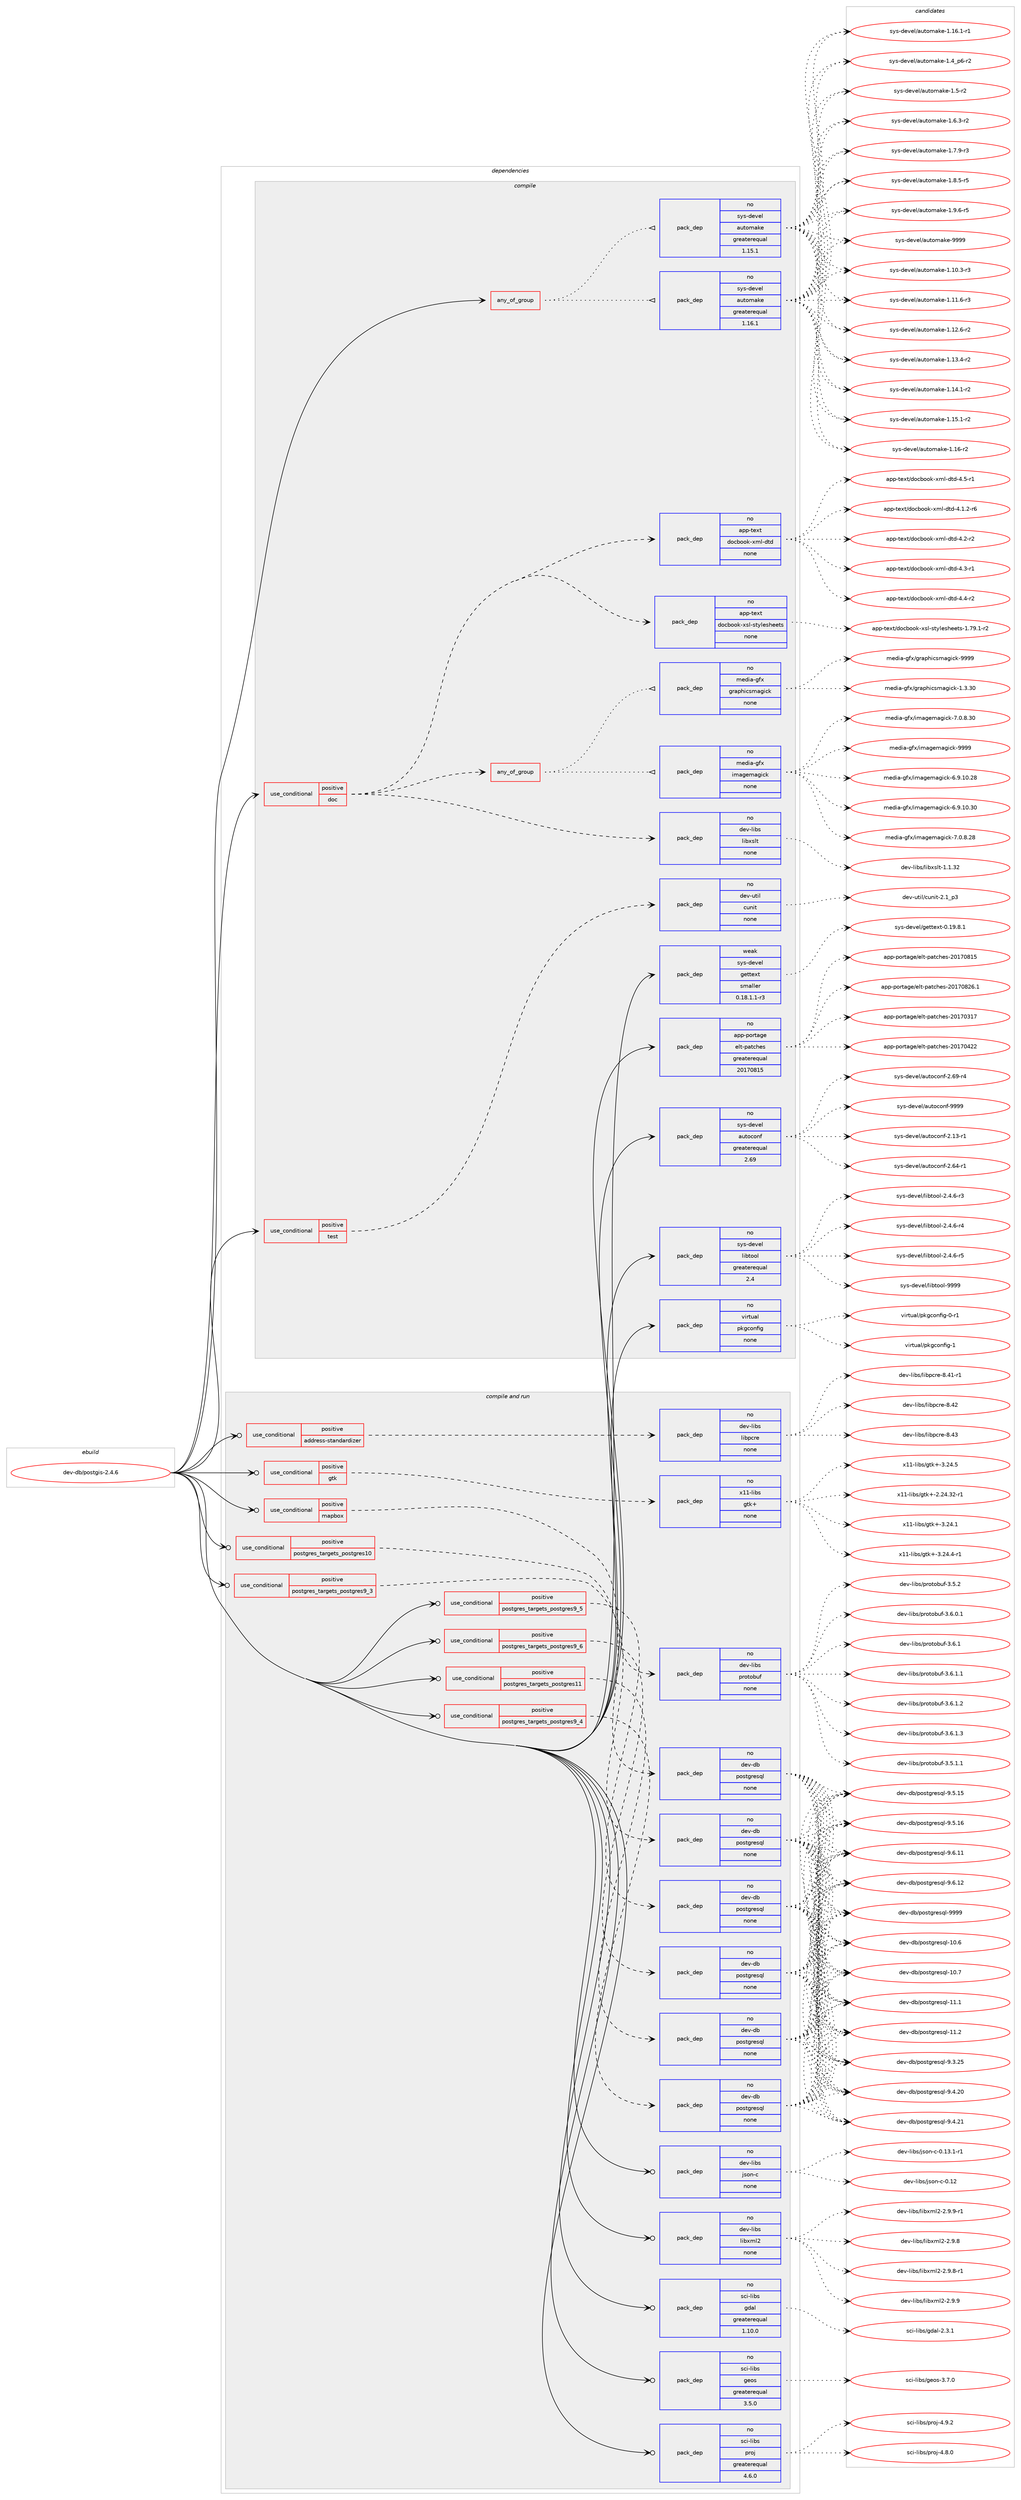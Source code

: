 digraph prolog {

# *************
# Graph options
# *************

newrank=true;
concentrate=true;
compound=true;
graph [rankdir=LR,fontname=Helvetica,fontsize=10,ranksep=1.5];#, ranksep=2.5, nodesep=0.2];
edge  [arrowhead=vee];
node  [fontname=Helvetica,fontsize=10];

# **********
# The ebuild
# **********

subgraph cluster_leftcol {
color=gray;
rank=same;
label=<<i>ebuild</i>>;
id [label="dev-db/postgis-2.4.6", color=red, width=4, href="../dev-db/postgis-2.4.6.svg"];
}

# ****************
# The dependencies
# ****************

subgraph cluster_midcol {
color=gray;
label=<<i>dependencies</i>>;
subgraph cluster_compile {
fillcolor="#eeeeee";
style=filled;
label=<<i>compile</i>>;
subgraph any20411 {
dependency1321724 [label=<<TABLE BORDER="0" CELLBORDER="1" CELLSPACING="0" CELLPADDING="4"><TR><TD CELLPADDING="10">any_of_group</TD></TR></TABLE>>, shape=none, color=red];subgraph pack943141 {
dependency1321725 [label=<<TABLE BORDER="0" CELLBORDER="1" CELLSPACING="0" CELLPADDING="4" WIDTH="220"><TR><TD ROWSPAN="6" CELLPADDING="30">pack_dep</TD></TR><TR><TD WIDTH="110">no</TD></TR><TR><TD>sys-devel</TD></TR><TR><TD>automake</TD></TR><TR><TD>greaterequal</TD></TR><TR><TD>1.16.1</TD></TR></TABLE>>, shape=none, color=blue];
}
dependency1321724:e -> dependency1321725:w [weight=20,style="dotted",arrowhead="oinv"];
subgraph pack943142 {
dependency1321726 [label=<<TABLE BORDER="0" CELLBORDER="1" CELLSPACING="0" CELLPADDING="4" WIDTH="220"><TR><TD ROWSPAN="6" CELLPADDING="30">pack_dep</TD></TR><TR><TD WIDTH="110">no</TD></TR><TR><TD>sys-devel</TD></TR><TR><TD>automake</TD></TR><TR><TD>greaterequal</TD></TR><TR><TD>1.15.1</TD></TR></TABLE>>, shape=none, color=blue];
}
dependency1321724:e -> dependency1321726:w [weight=20,style="dotted",arrowhead="oinv"];
}
id:e -> dependency1321724:w [weight=20,style="solid",arrowhead="vee"];
subgraph cond357620 {
dependency1321727 [label=<<TABLE BORDER="0" CELLBORDER="1" CELLSPACING="0" CELLPADDING="4"><TR><TD ROWSPAN="3" CELLPADDING="10">use_conditional</TD></TR><TR><TD>positive</TD></TR><TR><TD>doc</TD></TR></TABLE>>, shape=none, color=red];
subgraph pack943143 {
dependency1321728 [label=<<TABLE BORDER="0" CELLBORDER="1" CELLSPACING="0" CELLPADDING="4" WIDTH="220"><TR><TD ROWSPAN="6" CELLPADDING="30">pack_dep</TD></TR><TR><TD WIDTH="110">no</TD></TR><TR><TD>app-text</TD></TR><TR><TD>docbook-xsl-stylesheets</TD></TR><TR><TD>none</TD></TR><TR><TD></TD></TR></TABLE>>, shape=none, color=blue];
}
dependency1321727:e -> dependency1321728:w [weight=20,style="dashed",arrowhead="vee"];
subgraph pack943144 {
dependency1321729 [label=<<TABLE BORDER="0" CELLBORDER="1" CELLSPACING="0" CELLPADDING="4" WIDTH="220"><TR><TD ROWSPAN="6" CELLPADDING="30">pack_dep</TD></TR><TR><TD WIDTH="110">no</TD></TR><TR><TD>app-text</TD></TR><TR><TD>docbook-xml-dtd</TD></TR><TR><TD>none</TD></TR><TR><TD></TD></TR></TABLE>>, shape=none, color=blue];
}
dependency1321727:e -> dependency1321729:w [weight=20,style="dashed",arrowhead="vee"];
subgraph pack943145 {
dependency1321730 [label=<<TABLE BORDER="0" CELLBORDER="1" CELLSPACING="0" CELLPADDING="4" WIDTH="220"><TR><TD ROWSPAN="6" CELLPADDING="30">pack_dep</TD></TR><TR><TD WIDTH="110">no</TD></TR><TR><TD>dev-libs</TD></TR><TR><TD>libxslt</TD></TR><TR><TD>none</TD></TR><TR><TD></TD></TR></TABLE>>, shape=none, color=blue];
}
dependency1321727:e -> dependency1321730:w [weight=20,style="dashed",arrowhead="vee"];
subgraph any20412 {
dependency1321731 [label=<<TABLE BORDER="0" CELLBORDER="1" CELLSPACING="0" CELLPADDING="4"><TR><TD CELLPADDING="10">any_of_group</TD></TR></TABLE>>, shape=none, color=red];subgraph pack943146 {
dependency1321732 [label=<<TABLE BORDER="0" CELLBORDER="1" CELLSPACING="0" CELLPADDING="4" WIDTH="220"><TR><TD ROWSPAN="6" CELLPADDING="30">pack_dep</TD></TR><TR><TD WIDTH="110">no</TD></TR><TR><TD>media-gfx</TD></TR><TR><TD>imagemagick</TD></TR><TR><TD>none</TD></TR><TR><TD></TD></TR></TABLE>>, shape=none, color=blue];
}
dependency1321731:e -> dependency1321732:w [weight=20,style="dotted",arrowhead="oinv"];
subgraph pack943147 {
dependency1321733 [label=<<TABLE BORDER="0" CELLBORDER="1" CELLSPACING="0" CELLPADDING="4" WIDTH="220"><TR><TD ROWSPAN="6" CELLPADDING="30">pack_dep</TD></TR><TR><TD WIDTH="110">no</TD></TR><TR><TD>media-gfx</TD></TR><TR><TD>graphicsmagick</TD></TR><TR><TD>none</TD></TR><TR><TD></TD></TR></TABLE>>, shape=none, color=blue];
}
dependency1321731:e -> dependency1321733:w [weight=20,style="dotted",arrowhead="oinv"];
}
dependency1321727:e -> dependency1321731:w [weight=20,style="dashed",arrowhead="vee"];
}
id:e -> dependency1321727:w [weight=20,style="solid",arrowhead="vee"];
subgraph cond357621 {
dependency1321734 [label=<<TABLE BORDER="0" CELLBORDER="1" CELLSPACING="0" CELLPADDING="4"><TR><TD ROWSPAN="3" CELLPADDING="10">use_conditional</TD></TR><TR><TD>positive</TD></TR><TR><TD>test</TD></TR></TABLE>>, shape=none, color=red];
subgraph pack943148 {
dependency1321735 [label=<<TABLE BORDER="0" CELLBORDER="1" CELLSPACING="0" CELLPADDING="4" WIDTH="220"><TR><TD ROWSPAN="6" CELLPADDING="30">pack_dep</TD></TR><TR><TD WIDTH="110">no</TD></TR><TR><TD>dev-util</TD></TR><TR><TD>cunit</TD></TR><TR><TD>none</TD></TR><TR><TD></TD></TR></TABLE>>, shape=none, color=blue];
}
dependency1321734:e -> dependency1321735:w [weight=20,style="dashed",arrowhead="vee"];
}
id:e -> dependency1321734:w [weight=20,style="solid",arrowhead="vee"];
subgraph pack943149 {
dependency1321736 [label=<<TABLE BORDER="0" CELLBORDER="1" CELLSPACING="0" CELLPADDING="4" WIDTH="220"><TR><TD ROWSPAN="6" CELLPADDING="30">pack_dep</TD></TR><TR><TD WIDTH="110">no</TD></TR><TR><TD>app-portage</TD></TR><TR><TD>elt-patches</TD></TR><TR><TD>greaterequal</TD></TR><TR><TD>20170815</TD></TR></TABLE>>, shape=none, color=blue];
}
id:e -> dependency1321736:w [weight=20,style="solid",arrowhead="vee"];
subgraph pack943150 {
dependency1321737 [label=<<TABLE BORDER="0" CELLBORDER="1" CELLSPACING="0" CELLPADDING="4" WIDTH="220"><TR><TD ROWSPAN="6" CELLPADDING="30">pack_dep</TD></TR><TR><TD WIDTH="110">no</TD></TR><TR><TD>sys-devel</TD></TR><TR><TD>autoconf</TD></TR><TR><TD>greaterequal</TD></TR><TR><TD>2.69</TD></TR></TABLE>>, shape=none, color=blue];
}
id:e -> dependency1321737:w [weight=20,style="solid",arrowhead="vee"];
subgraph pack943151 {
dependency1321738 [label=<<TABLE BORDER="0" CELLBORDER="1" CELLSPACING="0" CELLPADDING="4" WIDTH="220"><TR><TD ROWSPAN="6" CELLPADDING="30">pack_dep</TD></TR><TR><TD WIDTH="110">no</TD></TR><TR><TD>sys-devel</TD></TR><TR><TD>libtool</TD></TR><TR><TD>greaterequal</TD></TR><TR><TD>2.4</TD></TR></TABLE>>, shape=none, color=blue];
}
id:e -> dependency1321738:w [weight=20,style="solid",arrowhead="vee"];
subgraph pack943152 {
dependency1321739 [label=<<TABLE BORDER="0" CELLBORDER="1" CELLSPACING="0" CELLPADDING="4" WIDTH="220"><TR><TD ROWSPAN="6" CELLPADDING="30">pack_dep</TD></TR><TR><TD WIDTH="110">no</TD></TR><TR><TD>virtual</TD></TR><TR><TD>pkgconfig</TD></TR><TR><TD>none</TD></TR><TR><TD></TD></TR></TABLE>>, shape=none, color=blue];
}
id:e -> dependency1321739:w [weight=20,style="solid",arrowhead="vee"];
subgraph pack943153 {
dependency1321740 [label=<<TABLE BORDER="0" CELLBORDER="1" CELLSPACING="0" CELLPADDING="4" WIDTH="220"><TR><TD ROWSPAN="6" CELLPADDING="30">pack_dep</TD></TR><TR><TD WIDTH="110">weak</TD></TR><TR><TD>sys-devel</TD></TR><TR><TD>gettext</TD></TR><TR><TD>smaller</TD></TR><TR><TD>0.18.1.1-r3</TD></TR></TABLE>>, shape=none, color=blue];
}
id:e -> dependency1321740:w [weight=20,style="solid",arrowhead="vee"];
}
subgraph cluster_compileandrun {
fillcolor="#eeeeee";
style=filled;
label=<<i>compile and run</i>>;
subgraph cond357622 {
dependency1321741 [label=<<TABLE BORDER="0" CELLBORDER="1" CELLSPACING="0" CELLPADDING="4"><TR><TD ROWSPAN="3" CELLPADDING="10">use_conditional</TD></TR><TR><TD>positive</TD></TR><TR><TD>address-standardizer</TD></TR></TABLE>>, shape=none, color=red];
subgraph pack943154 {
dependency1321742 [label=<<TABLE BORDER="0" CELLBORDER="1" CELLSPACING="0" CELLPADDING="4" WIDTH="220"><TR><TD ROWSPAN="6" CELLPADDING="30">pack_dep</TD></TR><TR><TD WIDTH="110">no</TD></TR><TR><TD>dev-libs</TD></TR><TR><TD>libpcre</TD></TR><TR><TD>none</TD></TR><TR><TD></TD></TR></TABLE>>, shape=none, color=blue];
}
dependency1321741:e -> dependency1321742:w [weight=20,style="dashed",arrowhead="vee"];
}
id:e -> dependency1321741:w [weight=20,style="solid",arrowhead="odotvee"];
subgraph cond357623 {
dependency1321743 [label=<<TABLE BORDER="0" CELLBORDER="1" CELLSPACING="0" CELLPADDING="4"><TR><TD ROWSPAN="3" CELLPADDING="10">use_conditional</TD></TR><TR><TD>positive</TD></TR><TR><TD>gtk</TD></TR></TABLE>>, shape=none, color=red];
subgraph pack943155 {
dependency1321744 [label=<<TABLE BORDER="0" CELLBORDER="1" CELLSPACING="0" CELLPADDING="4" WIDTH="220"><TR><TD ROWSPAN="6" CELLPADDING="30">pack_dep</TD></TR><TR><TD WIDTH="110">no</TD></TR><TR><TD>x11-libs</TD></TR><TR><TD>gtk+</TD></TR><TR><TD>none</TD></TR><TR><TD></TD></TR></TABLE>>, shape=none, color=blue];
}
dependency1321743:e -> dependency1321744:w [weight=20,style="dashed",arrowhead="vee"];
}
id:e -> dependency1321743:w [weight=20,style="solid",arrowhead="odotvee"];
subgraph cond357624 {
dependency1321745 [label=<<TABLE BORDER="0" CELLBORDER="1" CELLSPACING="0" CELLPADDING="4"><TR><TD ROWSPAN="3" CELLPADDING="10">use_conditional</TD></TR><TR><TD>positive</TD></TR><TR><TD>mapbox</TD></TR></TABLE>>, shape=none, color=red];
subgraph pack943156 {
dependency1321746 [label=<<TABLE BORDER="0" CELLBORDER="1" CELLSPACING="0" CELLPADDING="4" WIDTH="220"><TR><TD ROWSPAN="6" CELLPADDING="30">pack_dep</TD></TR><TR><TD WIDTH="110">no</TD></TR><TR><TD>dev-libs</TD></TR><TR><TD>protobuf</TD></TR><TR><TD>none</TD></TR><TR><TD></TD></TR></TABLE>>, shape=none, color=blue];
}
dependency1321745:e -> dependency1321746:w [weight=20,style="dashed",arrowhead="vee"];
}
id:e -> dependency1321745:w [weight=20,style="solid",arrowhead="odotvee"];
subgraph cond357625 {
dependency1321747 [label=<<TABLE BORDER="0" CELLBORDER="1" CELLSPACING="0" CELLPADDING="4"><TR><TD ROWSPAN="3" CELLPADDING="10">use_conditional</TD></TR><TR><TD>positive</TD></TR><TR><TD>postgres_targets_postgres10</TD></TR></TABLE>>, shape=none, color=red];
subgraph pack943157 {
dependency1321748 [label=<<TABLE BORDER="0" CELLBORDER="1" CELLSPACING="0" CELLPADDING="4" WIDTH="220"><TR><TD ROWSPAN="6" CELLPADDING="30">pack_dep</TD></TR><TR><TD WIDTH="110">no</TD></TR><TR><TD>dev-db</TD></TR><TR><TD>postgresql</TD></TR><TR><TD>none</TD></TR><TR><TD></TD></TR></TABLE>>, shape=none, color=blue];
}
dependency1321747:e -> dependency1321748:w [weight=20,style="dashed",arrowhead="vee"];
}
id:e -> dependency1321747:w [weight=20,style="solid",arrowhead="odotvee"];
subgraph cond357626 {
dependency1321749 [label=<<TABLE BORDER="0" CELLBORDER="1" CELLSPACING="0" CELLPADDING="4"><TR><TD ROWSPAN="3" CELLPADDING="10">use_conditional</TD></TR><TR><TD>positive</TD></TR><TR><TD>postgres_targets_postgres11</TD></TR></TABLE>>, shape=none, color=red];
subgraph pack943158 {
dependency1321750 [label=<<TABLE BORDER="0" CELLBORDER="1" CELLSPACING="0" CELLPADDING="4" WIDTH="220"><TR><TD ROWSPAN="6" CELLPADDING="30">pack_dep</TD></TR><TR><TD WIDTH="110">no</TD></TR><TR><TD>dev-db</TD></TR><TR><TD>postgresql</TD></TR><TR><TD>none</TD></TR><TR><TD></TD></TR></TABLE>>, shape=none, color=blue];
}
dependency1321749:e -> dependency1321750:w [weight=20,style="dashed",arrowhead="vee"];
}
id:e -> dependency1321749:w [weight=20,style="solid",arrowhead="odotvee"];
subgraph cond357627 {
dependency1321751 [label=<<TABLE BORDER="0" CELLBORDER="1" CELLSPACING="0" CELLPADDING="4"><TR><TD ROWSPAN="3" CELLPADDING="10">use_conditional</TD></TR><TR><TD>positive</TD></TR><TR><TD>postgres_targets_postgres9_3</TD></TR></TABLE>>, shape=none, color=red];
subgraph pack943159 {
dependency1321752 [label=<<TABLE BORDER="0" CELLBORDER="1" CELLSPACING="0" CELLPADDING="4" WIDTH="220"><TR><TD ROWSPAN="6" CELLPADDING="30">pack_dep</TD></TR><TR><TD WIDTH="110">no</TD></TR><TR><TD>dev-db</TD></TR><TR><TD>postgresql</TD></TR><TR><TD>none</TD></TR><TR><TD></TD></TR></TABLE>>, shape=none, color=blue];
}
dependency1321751:e -> dependency1321752:w [weight=20,style="dashed",arrowhead="vee"];
}
id:e -> dependency1321751:w [weight=20,style="solid",arrowhead="odotvee"];
subgraph cond357628 {
dependency1321753 [label=<<TABLE BORDER="0" CELLBORDER="1" CELLSPACING="0" CELLPADDING="4"><TR><TD ROWSPAN="3" CELLPADDING="10">use_conditional</TD></TR><TR><TD>positive</TD></TR><TR><TD>postgres_targets_postgres9_4</TD></TR></TABLE>>, shape=none, color=red];
subgraph pack943160 {
dependency1321754 [label=<<TABLE BORDER="0" CELLBORDER="1" CELLSPACING="0" CELLPADDING="4" WIDTH="220"><TR><TD ROWSPAN="6" CELLPADDING="30">pack_dep</TD></TR><TR><TD WIDTH="110">no</TD></TR><TR><TD>dev-db</TD></TR><TR><TD>postgresql</TD></TR><TR><TD>none</TD></TR><TR><TD></TD></TR></TABLE>>, shape=none, color=blue];
}
dependency1321753:e -> dependency1321754:w [weight=20,style="dashed",arrowhead="vee"];
}
id:e -> dependency1321753:w [weight=20,style="solid",arrowhead="odotvee"];
subgraph cond357629 {
dependency1321755 [label=<<TABLE BORDER="0" CELLBORDER="1" CELLSPACING="0" CELLPADDING="4"><TR><TD ROWSPAN="3" CELLPADDING="10">use_conditional</TD></TR><TR><TD>positive</TD></TR><TR><TD>postgres_targets_postgres9_5</TD></TR></TABLE>>, shape=none, color=red];
subgraph pack943161 {
dependency1321756 [label=<<TABLE BORDER="0" CELLBORDER="1" CELLSPACING="0" CELLPADDING="4" WIDTH="220"><TR><TD ROWSPAN="6" CELLPADDING="30">pack_dep</TD></TR><TR><TD WIDTH="110">no</TD></TR><TR><TD>dev-db</TD></TR><TR><TD>postgresql</TD></TR><TR><TD>none</TD></TR><TR><TD></TD></TR></TABLE>>, shape=none, color=blue];
}
dependency1321755:e -> dependency1321756:w [weight=20,style="dashed",arrowhead="vee"];
}
id:e -> dependency1321755:w [weight=20,style="solid",arrowhead="odotvee"];
subgraph cond357630 {
dependency1321757 [label=<<TABLE BORDER="0" CELLBORDER="1" CELLSPACING="0" CELLPADDING="4"><TR><TD ROWSPAN="3" CELLPADDING="10">use_conditional</TD></TR><TR><TD>positive</TD></TR><TR><TD>postgres_targets_postgres9_6</TD></TR></TABLE>>, shape=none, color=red];
subgraph pack943162 {
dependency1321758 [label=<<TABLE BORDER="0" CELLBORDER="1" CELLSPACING="0" CELLPADDING="4" WIDTH="220"><TR><TD ROWSPAN="6" CELLPADDING="30">pack_dep</TD></TR><TR><TD WIDTH="110">no</TD></TR><TR><TD>dev-db</TD></TR><TR><TD>postgresql</TD></TR><TR><TD>none</TD></TR><TR><TD></TD></TR></TABLE>>, shape=none, color=blue];
}
dependency1321757:e -> dependency1321758:w [weight=20,style="dashed",arrowhead="vee"];
}
id:e -> dependency1321757:w [weight=20,style="solid",arrowhead="odotvee"];
subgraph pack943163 {
dependency1321759 [label=<<TABLE BORDER="0" CELLBORDER="1" CELLSPACING="0" CELLPADDING="4" WIDTH="220"><TR><TD ROWSPAN="6" CELLPADDING="30">pack_dep</TD></TR><TR><TD WIDTH="110">no</TD></TR><TR><TD>dev-libs</TD></TR><TR><TD>json-c</TD></TR><TR><TD>none</TD></TR><TR><TD></TD></TR></TABLE>>, shape=none, color=blue];
}
id:e -> dependency1321759:w [weight=20,style="solid",arrowhead="odotvee"];
subgraph pack943164 {
dependency1321760 [label=<<TABLE BORDER="0" CELLBORDER="1" CELLSPACING="0" CELLPADDING="4" WIDTH="220"><TR><TD ROWSPAN="6" CELLPADDING="30">pack_dep</TD></TR><TR><TD WIDTH="110">no</TD></TR><TR><TD>dev-libs</TD></TR><TR><TD>libxml2</TD></TR><TR><TD>none</TD></TR><TR><TD></TD></TR></TABLE>>, shape=none, color=blue];
}
id:e -> dependency1321760:w [weight=20,style="solid",arrowhead="odotvee"];
subgraph pack943165 {
dependency1321761 [label=<<TABLE BORDER="0" CELLBORDER="1" CELLSPACING="0" CELLPADDING="4" WIDTH="220"><TR><TD ROWSPAN="6" CELLPADDING="30">pack_dep</TD></TR><TR><TD WIDTH="110">no</TD></TR><TR><TD>sci-libs</TD></TR><TR><TD>gdal</TD></TR><TR><TD>greaterequal</TD></TR><TR><TD>1.10.0</TD></TR></TABLE>>, shape=none, color=blue];
}
id:e -> dependency1321761:w [weight=20,style="solid",arrowhead="odotvee"];
subgraph pack943166 {
dependency1321762 [label=<<TABLE BORDER="0" CELLBORDER="1" CELLSPACING="0" CELLPADDING="4" WIDTH="220"><TR><TD ROWSPAN="6" CELLPADDING="30">pack_dep</TD></TR><TR><TD WIDTH="110">no</TD></TR><TR><TD>sci-libs</TD></TR><TR><TD>geos</TD></TR><TR><TD>greaterequal</TD></TR><TR><TD>3.5.0</TD></TR></TABLE>>, shape=none, color=blue];
}
id:e -> dependency1321762:w [weight=20,style="solid",arrowhead="odotvee"];
subgraph pack943167 {
dependency1321763 [label=<<TABLE BORDER="0" CELLBORDER="1" CELLSPACING="0" CELLPADDING="4" WIDTH="220"><TR><TD ROWSPAN="6" CELLPADDING="30">pack_dep</TD></TR><TR><TD WIDTH="110">no</TD></TR><TR><TD>sci-libs</TD></TR><TR><TD>proj</TD></TR><TR><TD>greaterequal</TD></TR><TR><TD>4.6.0</TD></TR></TABLE>>, shape=none, color=blue];
}
id:e -> dependency1321763:w [weight=20,style="solid",arrowhead="odotvee"];
}
subgraph cluster_run {
fillcolor="#eeeeee";
style=filled;
label=<<i>run</i>>;
}
}

# **************
# The candidates
# **************

subgraph cluster_choices {
rank=same;
color=gray;
label=<<i>candidates</i>>;

subgraph choice943141 {
color=black;
nodesep=1;
choice11512111545100101118101108479711711611110997107101454946494846514511451 [label="sys-devel/automake-1.10.3-r3", color=red, width=4,href="../sys-devel/automake-1.10.3-r3.svg"];
choice11512111545100101118101108479711711611110997107101454946494946544511451 [label="sys-devel/automake-1.11.6-r3", color=red, width=4,href="../sys-devel/automake-1.11.6-r3.svg"];
choice11512111545100101118101108479711711611110997107101454946495046544511450 [label="sys-devel/automake-1.12.6-r2", color=red, width=4,href="../sys-devel/automake-1.12.6-r2.svg"];
choice11512111545100101118101108479711711611110997107101454946495146524511450 [label="sys-devel/automake-1.13.4-r2", color=red, width=4,href="../sys-devel/automake-1.13.4-r2.svg"];
choice11512111545100101118101108479711711611110997107101454946495246494511450 [label="sys-devel/automake-1.14.1-r2", color=red, width=4,href="../sys-devel/automake-1.14.1-r2.svg"];
choice11512111545100101118101108479711711611110997107101454946495346494511450 [label="sys-devel/automake-1.15.1-r2", color=red, width=4,href="../sys-devel/automake-1.15.1-r2.svg"];
choice1151211154510010111810110847971171161111099710710145494649544511450 [label="sys-devel/automake-1.16-r2", color=red, width=4,href="../sys-devel/automake-1.16-r2.svg"];
choice11512111545100101118101108479711711611110997107101454946495446494511449 [label="sys-devel/automake-1.16.1-r1", color=red, width=4,href="../sys-devel/automake-1.16.1-r1.svg"];
choice115121115451001011181011084797117116111109971071014549465295112544511450 [label="sys-devel/automake-1.4_p6-r2", color=red, width=4,href="../sys-devel/automake-1.4_p6-r2.svg"];
choice11512111545100101118101108479711711611110997107101454946534511450 [label="sys-devel/automake-1.5-r2", color=red, width=4,href="../sys-devel/automake-1.5-r2.svg"];
choice115121115451001011181011084797117116111109971071014549465446514511450 [label="sys-devel/automake-1.6.3-r2", color=red, width=4,href="../sys-devel/automake-1.6.3-r2.svg"];
choice115121115451001011181011084797117116111109971071014549465546574511451 [label="sys-devel/automake-1.7.9-r3", color=red, width=4,href="../sys-devel/automake-1.7.9-r3.svg"];
choice115121115451001011181011084797117116111109971071014549465646534511453 [label="sys-devel/automake-1.8.5-r5", color=red, width=4,href="../sys-devel/automake-1.8.5-r5.svg"];
choice115121115451001011181011084797117116111109971071014549465746544511453 [label="sys-devel/automake-1.9.6-r5", color=red, width=4,href="../sys-devel/automake-1.9.6-r5.svg"];
choice115121115451001011181011084797117116111109971071014557575757 [label="sys-devel/automake-9999", color=red, width=4,href="../sys-devel/automake-9999.svg"];
dependency1321725:e -> choice11512111545100101118101108479711711611110997107101454946494846514511451:w [style=dotted,weight="100"];
dependency1321725:e -> choice11512111545100101118101108479711711611110997107101454946494946544511451:w [style=dotted,weight="100"];
dependency1321725:e -> choice11512111545100101118101108479711711611110997107101454946495046544511450:w [style=dotted,weight="100"];
dependency1321725:e -> choice11512111545100101118101108479711711611110997107101454946495146524511450:w [style=dotted,weight="100"];
dependency1321725:e -> choice11512111545100101118101108479711711611110997107101454946495246494511450:w [style=dotted,weight="100"];
dependency1321725:e -> choice11512111545100101118101108479711711611110997107101454946495346494511450:w [style=dotted,weight="100"];
dependency1321725:e -> choice1151211154510010111810110847971171161111099710710145494649544511450:w [style=dotted,weight="100"];
dependency1321725:e -> choice11512111545100101118101108479711711611110997107101454946495446494511449:w [style=dotted,weight="100"];
dependency1321725:e -> choice115121115451001011181011084797117116111109971071014549465295112544511450:w [style=dotted,weight="100"];
dependency1321725:e -> choice11512111545100101118101108479711711611110997107101454946534511450:w [style=dotted,weight="100"];
dependency1321725:e -> choice115121115451001011181011084797117116111109971071014549465446514511450:w [style=dotted,weight="100"];
dependency1321725:e -> choice115121115451001011181011084797117116111109971071014549465546574511451:w [style=dotted,weight="100"];
dependency1321725:e -> choice115121115451001011181011084797117116111109971071014549465646534511453:w [style=dotted,weight="100"];
dependency1321725:e -> choice115121115451001011181011084797117116111109971071014549465746544511453:w [style=dotted,weight="100"];
dependency1321725:e -> choice115121115451001011181011084797117116111109971071014557575757:w [style=dotted,weight="100"];
}
subgraph choice943142 {
color=black;
nodesep=1;
choice11512111545100101118101108479711711611110997107101454946494846514511451 [label="sys-devel/automake-1.10.3-r3", color=red, width=4,href="../sys-devel/automake-1.10.3-r3.svg"];
choice11512111545100101118101108479711711611110997107101454946494946544511451 [label="sys-devel/automake-1.11.6-r3", color=red, width=4,href="../sys-devel/automake-1.11.6-r3.svg"];
choice11512111545100101118101108479711711611110997107101454946495046544511450 [label="sys-devel/automake-1.12.6-r2", color=red, width=4,href="../sys-devel/automake-1.12.6-r2.svg"];
choice11512111545100101118101108479711711611110997107101454946495146524511450 [label="sys-devel/automake-1.13.4-r2", color=red, width=4,href="../sys-devel/automake-1.13.4-r2.svg"];
choice11512111545100101118101108479711711611110997107101454946495246494511450 [label="sys-devel/automake-1.14.1-r2", color=red, width=4,href="../sys-devel/automake-1.14.1-r2.svg"];
choice11512111545100101118101108479711711611110997107101454946495346494511450 [label="sys-devel/automake-1.15.1-r2", color=red, width=4,href="../sys-devel/automake-1.15.1-r2.svg"];
choice1151211154510010111810110847971171161111099710710145494649544511450 [label="sys-devel/automake-1.16-r2", color=red, width=4,href="../sys-devel/automake-1.16-r2.svg"];
choice11512111545100101118101108479711711611110997107101454946495446494511449 [label="sys-devel/automake-1.16.1-r1", color=red, width=4,href="../sys-devel/automake-1.16.1-r1.svg"];
choice115121115451001011181011084797117116111109971071014549465295112544511450 [label="sys-devel/automake-1.4_p6-r2", color=red, width=4,href="../sys-devel/automake-1.4_p6-r2.svg"];
choice11512111545100101118101108479711711611110997107101454946534511450 [label="sys-devel/automake-1.5-r2", color=red, width=4,href="../sys-devel/automake-1.5-r2.svg"];
choice115121115451001011181011084797117116111109971071014549465446514511450 [label="sys-devel/automake-1.6.3-r2", color=red, width=4,href="../sys-devel/automake-1.6.3-r2.svg"];
choice115121115451001011181011084797117116111109971071014549465546574511451 [label="sys-devel/automake-1.7.9-r3", color=red, width=4,href="../sys-devel/automake-1.7.9-r3.svg"];
choice115121115451001011181011084797117116111109971071014549465646534511453 [label="sys-devel/automake-1.8.5-r5", color=red, width=4,href="../sys-devel/automake-1.8.5-r5.svg"];
choice115121115451001011181011084797117116111109971071014549465746544511453 [label="sys-devel/automake-1.9.6-r5", color=red, width=4,href="../sys-devel/automake-1.9.6-r5.svg"];
choice115121115451001011181011084797117116111109971071014557575757 [label="sys-devel/automake-9999", color=red, width=4,href="../sys-devel/automake-9999.svg"];
dependency1321726:e -> choice11512111545100101118101108479711711611110997107101454946494846514511451:w [style=dotted,weight="100"];
dependency1321726:e -> choice11512111545100101118101108479711711611110997107101454946494946544511451:w [style=dotted,weight="100"];
dependency1321726:e -> choice11512111545100101118101108479711711611110997107101454946495046544511450:w [style=dotted,weight="100"];
dependency1321726:e -> choice11512111545100101118101108479711711611110997107101454946495146524511450:w [style=dotted,weight="100"];
dependency1321726:e -> choice11512111545100101118101108479711711611110997107101454946495246494511450:w [style=dotted,weight="100"];
dependency1321726:e -> choice11512111545100101118101108479711711611110997107101454946495346494511450:w [style=dotted,weight="100"];
dependency1321726:e -> choice1151211154510010111810110847971171161111099710710145494649544511450:w [style=dotted,weight="100"];
dependency1321726:e -> choice11512111545100101118101108479711711611110997107101454946495446494511449:w [style=dotted,weight="100"];
dependency1321726:e -> choice115121115451001011181011084797117116111109971071014549465295112544511450:w [style=dotted,weight="100"];
dependency1321726:e -> choice11512111545100101118101108479711711611110997107101454946534511450:w [style=dotted,weight="100"];
dependency1321726:e -> choice115121115451001011181011084797117116111109971071014549465446514511450:w [style=dotted,weight="100"];
dependency1321726:e -> choice115121115451001011181011084797117116111109971071014549465546574511451:w [style=dotted,weight="100"];
dependency1321726:e -> choice115121115451001011181011084797117116111109971071014549465646534511453:w [style=dotted,weight="100"];
dependency1321726:e -> choice115121115451001011181011084797117116111109971071014549465746544511453:w [style=dotted,weight="100"];
dependency1321726:e -> choice115121115451001011181011084797117116111109971071014557575757:w [style=dotted,weight="100"];
}
subgraph choice943143 {
color=black;
nodesep=1;
choice97112112451161011201164710011199981111111074512011510845115116121108101115104101101116115454946555746494511450 [label="app-text/docbook-xsl-stylesheets-1.79.1-r2", color=red, width=4,href="../app-text/docbook-xsl-stylesheets-1.79.1-r2.svg"];
dependency1321728:e -> choice97112112451161011201164710011199981111111074512011510845115116121108101115104101101116115454946555746494511450:w [style=dotted,weight="100"];
}
subgraph choice943144 {
color=black;
nodesep=1;
choice971121124511610112011647100111999811111110745120109108451001161004552464946504511454 [label="app-text/docbook-xml-dtd-4.1.2-r6", color=red, width=4,href="../app-text/docbook-xml-dtd-4.1.2-r6.svg"];
choice97112112451161011201164710011199981111111074512010910845100116100455246504511450 [label="app-text/docbook-xml-dtd-4.2-r2", color=red, width=4,href="../app-text/docbook-xml-dtd-4.2-r2.svg"];
choice97112112451161011201164710011199981111111074512010910845100116100455246514511449 [label="app-text/docbook-xml-dtd-4.3-r1", color=red, width=4,href="../app-text/docbook-xml-dtd-4.3-r1.svg"];
choice97112112451161011201164710011199981111111074512010910845100116100455246524511450 [label="app-text/docbook-xml-dtd-4.4-r2", color=red, width=4,href="../app-text/docbook-xml-dtd-4.4-r2.svg"];
choice97112112451161011201164710011199981111111074512010910845100116100455246534511449 [label="app-text/docbook-xml-dtd-4.5-r1", color=red, width=4,href="../app-text/docbook-xml-dtd-4.5-r1.svg"];
dependency1321729:e -> choice971121124511610112011647100111999811111110745120109108451001161004552464946504511454:w [style=dotted,weight="100"];
dependency1321729:e -> choice97112112451161011201164710011199981111111074512010910845100116100455246504511450:w [style=dotted,weight="100"];
dependency1321729:e -> choice97112112451161011201164710011199981111111074512010910845100116100455246514511449:w [style=dotted,weight="100"];
dependency1321729:e -> choice97112112451161011201164710011199981111111074512010910845100116100455246524511450:w [style=dotted,weight="100"];
dependency1321729:e -> choice97112112451161011201164710011199981111111074512010910845100116100455246534511449:w [style=dotted,weight="100"];
}
subgraph choice943145 {
color=black;
nodesep=1;
choice1001011184510810598115471081059812011510811645494649465150 [label="dev-libs/libxslt-1.1.32", color=red, width=4,href="../dev-libs/libxslt-1.1.32.svg"];
dependency1321730:e -> choice1001011184510810598115471081059812011510811645494649465150:w [style=dotted,weight="100"];
}
subgraph choice943146 {
color=black;
nodesep=1;
choice10910110010597451031021204710510997103101109971031059910745544657464948465056 [label="media-gfx/imagemagick-6.9.10.28", color=red, width=4,href="../media-gfx/imagemagick-6.9.10.28.svg"];
choice10910110010597451031021204710510997103101109971031059910745544657464948465148 [label="media-gfx/imagemagick-6.9.10.30", color=red, width=4,href="../media-gfx/imagemagick-6.9.10.30.svg"];
choice109101100105974510310212047105109971031011099710310599107455546484656465056 [label="media-gfx/imagemagick-7.0.8.28", color=red, width=4,href="../media-gfx/imagemagick-7.0.8.28.svg"];
choice109101100105974510310212047105109971031011099710310599107455546484656465148 [label="media-gfx/imagemagick-7.0.8.30", color=red, width=4,href="../media-gfx/imagemagick-7.0.8.30.svg"];
choice1091011001059745103102120471051099710310110997103105991074557575757 [label="media-gfx/imagemagick-9999", color=red, width=4,href="../media-gfx/imagemagick-9999.svg"];
dependency1321732:e -> choice10910110010597451031021204710510997103101109971031059910745544657464948465056:w [style=dotted,weight="100"];
dependency1321732:e -> choice10910110010597451031021204710510997103101109971031059910745544657464948465148:w [style=dotted,weight="100"];
dependency1321732:e -> choice109101100105974510310212047105109971031011099710310599107455546484656465056:w [style=dotted,weight="100"];
dependency1321732:e -> choice109101100105974510310212047105109971031011099710310599107455546484656465148:w [style=dotted,weight="100"];
dependency1321732:e -> choice1091011001059745103102120471051099710310110997103105991074557575757:w [style=dotted,weight="100"];
}
subgraph choice943147 {
color=black;
nodesep=1;
choice1091011001059745103102120471031149711210410599115109971031059910745494651465148 [label="media-gfx/graphicsmagick-1.3.30", color=red, width=4,href="../media-gfx/graphicsmagick-1.3.30.svg"];
choice109101100105974510310212047103114971121041059911510997103105991074557575757 [label="media-gfx/graphicsmagick-9999", color=red, width=4,href="../media-gfx/graphicsmagick-9999.svg"];
dependency1321733:e -> choice1091011001059745103102120471031149711210410599115109971031059910745494651465148:w [style=dotted,weight="100"];
dependency1321733:e -> choice109101100105974510310212047103114971121041059911510997103105991074557575757:w [style=dotted,weight="100"];
}
subgraph choice943148 {
color=black;
nodesep=1;
choice100101118451171161051084799117110105116455046499511251 [label="dev-util/cunit-2.1_p3", color=red, width=4,href="../dev-util/cunit-2.1_p3.svg"];
dependency1321735:e -> choice100101118451171161051084799117110105116455046499511251:w [style=dotted,weight="100"];
}
subgraph choice943149 {
color=black;
nodesep=1;
choice97112112451121111141169710310147101108116451129711699104101115455048495548514955 [label="app-portage/elt-patches-20170317", color=red, width=4,href="../app-portage/elt-patches-20170317.svg"];
choice97112112451121111141169710310147101108116451129711699104101115455048495548525050 [label="app-portage/elt-patches-20170422", color=red, width=4,href="../app-portage/elt-patches-20170422.svg"];
choice97112112451121111141169710310147101108116451129711699104101115455048495548564953 [label="app-portage/elt-patches-20170815", color=red, width=4,href="../app-portage/elt-patches-20170815.svg"];
choice971121124511211111411697103101471011081164511297116991041011154550484955485650544649 [label="app-portage/elt-patches-20170826.1", color=red, width=4,href="../app-portage/elt-patches-20170826.1.svg"];
dependency1321736:e -> choice97112112451121111141169710310147101108116451129711699104101115455048495548514955:w [style=dotted,weight="100"];
dependency1321736:e -> choice97112112451121111141169710310147101108116451129711699104101115455048495548525050:w [style=dotted,weight="100"];
dependency1321736:e -> choice97112112451121111141169710310147101108116451129711699104101115455048495548564953:w [style=dotted,weight="100"];
dependency1321736:e -> choice971121124511211111411697103101471011081164511297116991041011154550484955485650544649:w [style=dotted,weight="100"];
}
subgraph choice943150 {
color=black;
nodesep=1;
choice1151211154510010111810110847971171161119911111010245504649514511449 [label="sys-devel/autoconf-2.13-r1", color=red, width=4,href="../sys-devel/autoconf-2.13-r1.svg"];
choice1151211154510010111810110847971171161119911111010245504654524511449 [label="sys-devel/autoconf-2.64-r1", color=red, width=4,href="../sys-devel/autoconf-2.64-r1.svg"];
choice1151211154510010111810110847971171161119911111010245504654574511452 [label="sys-devel/autoconf-2.69-r4", color=red, width=4,href="../sys-devel/autoconf-2.69-r4.svg"];
choice115121115451001011181011084797117116111991111101024557575757 [label="sys-devel/autoconf-9999", color=red, width=4,href="../sys-devel/autoconf-9999.svg"];
dependency1321737:e -> choice1151211154510010111810110847971171161119911111010245504649514511449:w [style=dotted,weight="100"];
dependency1321737:e -> choice1151211154510010111810110847971171161119911111010245504654524511449:w [style=dotted,weight="100"];
dependency1321737:e -> choice1151211154510010111810110847971171161119911111010245504654574511452:w [style=dotted,weight="100"];
dependency1321737:e -> choice115121115451001011181011084797117116111991111101024557575757:w [style=dotted,weight="100"];
}
subgraph choice943151 {
color=black;
nodesep=1;
choice1151211154510010111810110847108105981161111111084550465246544511451 [label="sys-devel/libtool-2.4.6-r3", color=red, width=4,href="../sys-devel/libtool-2.4.6-r3.svg"];
choice1151211154510010111810110847108105981161111111084550465246544511452 [label="sys-devel/libtool-2.4.6-r4", color=red, width=4,href="../sys-devel/libtool-2.4.6-r4.svg"];
choice1151211154510010111810110847108105981161111111084550465246544511453 [label="sys-devel/libtool-2.4.6-r5", color=red, width=4,href="../sys-devel/libtool-2.4.6-r5.svg"];
choice1151211154510010111810110847108105981161111111084557575757 [label="sys-devel/libtool-9999", color=red, width=4,href="../sys-devel/libtool-9999.svg"];
dependency1321738:e -> choice1151211154510010111810110847108105981161111111084550465246544511451:w [style=dotted,weight="100"];
dependency1321738:e -> choice1151211154510010111810110847108105981161111111084550465246544511452:w [style=dotted,weight="100"];
dependency1321738:e -> choice1151211154510010111810110847108105981161111111084550465246544511453:w [style=dotted,weight="100"];
dependency1321738:e -> choice1151211154510010111810110847108105981161111111084557575757:w [style=dotted,weight="100"];
}
subgraph choice943152 {
color=black;
nodesep=1;
choice11810511411611797108471121071039911111010210510345484511449 [label="virtual/pkgconfig-0-r1", color=red, width=4,href="../virtual/pkgconfig-0-r1.svg"];
choice1181051141161179710847112107103991111101021051034549 [label="virtual/pkgconfig-1", color=red, width=4,href="../virtual/pkgconfig-1.svg"];
dependency1321739:e -> choice11810511411611797108471121071039911111010210510345484511449:w [style=dotted,weight="100"];
dependency1321739:e -> choice1181051141161179710847112107103991111101021051034549:w [style=dotted,weight="100"];
}
subgraph choice943153 {
color=black;
nodesep=1;
choice1151211154510010111810110847103101116116101120116454846495746564649 [label="sys-devel/gettext-0.19.8.1", color=red, width=4,href="../sys-devel/gettext-0.19.8.1.svg"];
dependency1321740:e -> choice1151211154510010111810110847103101116116101120116454846495746564649:w [style=dotted,weight="100"];
}
subgraph choice943154 {
color=black;
nodesep=1;
choice100101118451081059811547108105981129911410145564652494511449 [label="dev-libs/libpcre-8.41-r1", color=red, width=4,href="../dev-libs/libpcre-8.41-r1.svg"];
choice10010111845108105981154710810598112991141014556465250 [label="dev-libs/libpcre-8.42", color=red, width=4,href="../dev-libs/libpcre-8.42.svg"];
choice10010111845108105981154710810598112991141014556465251 [label="dev-libs/libpcre-8.43", color=red, width=4,href="../dev-libs/libpcre-8.43.svg"];
dependency1321742:e -> choice100101118451081059811547108105981129911410145564652494511449:w [style=dotted,weight="100"];
dependency1321742:e -> choice10010111845108105981154710810598112991141014556465250:w [style=dotted,weight="100"];
dependency1321742:e -> choice10010111845108105981154710810598112991141014556465251:w [style=dotted,weight="100"];
}
subgraph choice943155 {
color=black;
nodesep=1;
choice12049494510810598115471031161074345504650524651504511449 [label="x11-libs/gtk+-2.24.32-r1", color=red, width=4,href="../x11-libs/gtk+-2.24.32-r1.svg"];
choice12049494510810598115471031161074345514650524649 [label="x11-libs/gtk+-3.24.1", color=red, width=4,href="../x11-libs/gtk+-3.24.1.svg"];
choice120494945108105981154710311610743455146505246524511449 [label="x11-libs/gtk+-3.24.4-r1", color=red, width=4,href="../x11-libs/gtk+-3.24.4-r1.svg"];
choice12049494510810598115471031161074345514650524653 [label="x11-libs/gtk+-3.24.5", color=red, width=4,href="../x11-libs/gtk+-3.24.5.svg"];
dependency1321744:e -> choice12049494510810598115471031161074345504650524651504511449:w [style=dotted,weight="100"];
dependency1321744:e -> choice12049494510810598115471031161074345514650524649:w [style=dotted,weight="100"];
dependency1321744:e -> choice120494945108105981154710311610743455146505246524511449:w [style=dotted,weight="100"];
dependency1321744:e -> choice12049494510810598115471031161074345514650524653:w [style=dotted,weight="100"];
}
subgraph choice943156 {
color=black;
nodesep=1;
choice100101118451081059811547112114111116111981171024551465346494649 [label="dev-libs/protobuf-3.5.1.1", color=red, width=4,href="../dev-libs/protobuf-3.5.1.1.svg"];
choice10010111845108105981154711211411111611198117102455146534650 [label="dev-libs/protobuf-3.5.2", color=red, width=4,href="../dev-libs/protobuf-3.5.2.svg"];
choice100101118451081059811547112114111116111981171024551465446484649 [label="dev-libs/protobuf-3.6.0.1", color=red, width=4,href="../dev-libs/protobuf-3.6.0.1.svg"];
choice10010111845108105981154711211411111611198117102455146544649 [label="dev-libs/protobuf-3.6.1", color=red, width=4,href="../dev-libs/protobuf-3.6.1.svg"];
choice100101118451081059811547112114111116111981171024551465446494649 [label="dev-libs/protobuf-3.6.1.1", color=red, width=4,href="../dev-libs/protobuf-3.6.1.1.svg"];
choice100101118451081059811547112114111116111981171024551465446494650 [label="dev-libs/protobuf-3.6.1.2", color=red, width=4,href="../dev-libs/protobuf-3.6.1.2.svg"];
choice100101118451081059811547112114111116111981171024551465446494651 [label="dev-libs/protobuf-3.6.1.3", color=red, width=4,href="../dev-libs/protobuf-3.6.1.3.svg"];
dependency1321746:e -> choice100101118451081059811547112114111116111981171024551465346494649:w [style=dotted,weight="100"];
dependency1321746:e -> choice10010111845108105981154711211411111611198117102455146534650:w [style=dotted,weight="100"];
dependency1321746:e -> choice100101118451081059811547112114111116111981171024551465446484649:w [style=dotted,weight="100"];
dependency1321746:e -> choice10010111845108105981154711211411111611198117102455146544649:w [style=dotted,weight="100"];
dependency1321746:e -> choice100101118451081059811547112114111116111981171024551465446494649:w [style=dotted,weight="100"];
dependency1321746:e -> choice100101118451081059811547112114111116111981171024551465446494650:w [style=dotted,weight="100"];
dependency1321746:e -> choice100101118451081059811547112114111116111981171024551465446494651:w [style=dotted,weight="100"];
}
subgraph choice943157 {
color=black;
nodesep=1;
choice1001011184510098471121111151161031141011151131084549484654 [label="dev-db/postgresql-10.6", color=red, width=4,href="../dev-db/postgresql-10.6.svg"];
choice1001011184510098471121111151161031141011151131084549484655 [label="dev-db/postgresql-10.7", color=red, width=4,href="../dev-db/postgresql-10.7.svg"];
choice1001011184510098471121111151161031141011151131084549494649 [label="dev-db/postgresql-11.1", color=red, width=4,href="../dev-db/postgresql-11.1.svg"];
choice1001011184510098471121111151161031141011151131084549494650 [label="dev-db/postgresql-11.2", color=red, width=4,href="../dev-db/postgresql-11.2.svg"];
choice10010111845100984711211111511610311410111511310845574651465053 [label="dev-db/postgresql-9.3.25", color=red, width=4,href="../dev-db/postgresql-9.3.25.svg"];
choice10010111845100984711211111511610311410111511310845574652465048 [label="dev-db/postgresql-9.4.20", color=red, width=4,href="../dev-db/postgresql-9.4.20.svg"];
choice10010111845100984711211111511610311410111511310845574652465049 [label="dev-db/postgresql-9.4.21", color=red, width=4,href="../dev-db/postgresql-9.4.21.svg"];
choice10010111845100984711211111511610311410111511310845574653464953 [label="dev-db/postgresql-9.5.15", color=red, width=4,href="../dev-db/postgresql-9.5.15.svg"];
choice10010111845100984711211111511610311410111511310845574653464954 [label="dev-db/postgresql-9.5.16", color=red, width=4,href="../dev-db/postgresql-9.5.16.svg"];
choice10010111845100984711211111511610311410111511310845574654464949 [label="dev-db/postgresql-9.6.11", color=red, width=4,href="../dev-db/postgresql-9.6.11.svg"];
choice10010111845100984711211111511610311410111511310845574654464950 [label="dev-db/postgresql-9.6.12", color=red, width=4,href="../dev-db/postgresql-9.6.12.svg"];
choice1001011184510098471121111151161031141011151131084557575757 [label="dev-db/postgresql-9999", color=red, width=4,href="../dev-db/postgresql-9999.svg"];
dependency1321748:e -> choice1001011184510098471121111151161031141011151131084549484654:w [style=dotted,weight="100"];
dependency1321748:e -> choice1001011184510098471121111151161031141011151131084549484655:w [style=dotted,weight="100"];
dependency1321748:e -> choice1001011184510098471121111151161031141011151131084549494649:w [style=dotted,weight="100"];
dependency1321748:e -> choice1001011184510098471121111151161031141011151131084549494650:w [style=dotted,weight="100"];
dependency1321748:e -> choice10010111845100984711211111511610311410111511310845574651465053:w [style=dotted,weight="100"];
dependency1321748:e -> choice10010111845100984711211111511610311410111511310845574652465048:w [style=dotted,weight="100"];
dependency1321748:e -> choice10010111845100984711211111511610311410111511310845574652465049:w [style=dotted,weight="100"];
dependency1321748:e -> choice10010111845100984711211111511610311410111511310845574653464953:w [style=dotted,weight="100"];
dependency1321748:e -> choice10010111845100984711211111511610311410111511310845574653464954:w [style=dotted,weight="100"];
dependency1321748:e -> choice10010111845100984711211111511610311410111511310845574654464949:w [style=dotted,weight="100"];
dependency1321748:e -> choice10010111845100984711211111511610311410111511310845574654464950:w [style=dotted,weight="100"];
dependency1321748:e -> choice1001011184510098471121111151161031141011151131084557575757:w [style=dotted,weight="100"];
}
subgraph choice943158 {
color=black;
nodesep=1;
choice1001011184510098471121111151161031141011151131084549484654 [label="dev-db/postgresql-10.6", color=red, width=4,href="../dev-db/postgresql-10.6.svg"];
choice1001011184510098471121111151161031141011151131084549484655 [label="dev-db/postgresql-10.7", color=red, width=4,href="../dev-db/postgresql-10.7.svg"];
choice1001011184510098471121111151161031141011151131084549494649 [label="dev-db/postgresql-11.1", color=red, width=4,href="../dev-db/postgresql-11.1.svg"];
choice1001011184510098471121111151161031141011151131084549494650 [label="dev-db/postgresql-11.2", color=red, width=4,href="../dev-db/postgresql-11.2.svg"];
choice10010111845100984711211111511610311410111511310845574651465053 [label="dev-db/postgresql-9.3.25", color=red, width=4,href="../dev-db/postgresql-9.3.25.svg"];
choice10010111845100984711211111511610311410111511310845574652465048 [label="dev-db/postgresql-9.4.20", color=red, width=4,href="../dev-db/postgresql-9.4.20.svg"];
choice10010111845100984711211111511610311410111511310845574652465049 [label="dev-db/postgresql-9.4.21", color=red, width=4,href="../dev-db/postgresql-9.4.21.svg"];
choice10010111845100984711211111511610311410111511310845574653464953 [label="dev-db/postgresql-9.5.15", color=red, width=4,href="../dev-db/postgresql-9.5.15.svg"];
choice10010111845100984711211111511610311410111511310845574653464954 [label="dev-db/postgresql-9.5.16", color=red, width=4,href="../dev-db/postgresql-9.5.16.svg"];
choice10010111845100984711211111511610311410111511310845574654464949 [label="dev-db/postgresql-9.6.11", color=red, width=4,href="../dev-db/postgresql-9.6.11.svg"];
choice10010111845100984711211111511610311410111511310845574654464950 [label="dev-db/postgresql-9.6.12", color=red, width=4,href="../dev-db/postgresql-9.6.12.svg"];
choice1001011184510098471121111151161031141011151131084557575757 [label="dev-db/postgresql-9999", color=red, width=4,href="../dev-db/postgresql-9999.svg"];
dependency1321750:e -> choice1001011184510098471121111151161031141011151131084549484654:w [style=dotted,weight="100"];
dependency1321750:e -> choice1001011184510098471121111151161031141011151131084549484655:w [style=dotted,weight="100"];
dependency1321750:e -> choice1001011184510098471121111151161031141011151131084549494649:w [style=dotted,weight="100"];
dependency1321750:e -> choice1001011184510098471121111151161031141011151131084549494650:w [style=dotted,weight="100"];
dependency1321750:e -> choice10010111845100984711211111511610311410111511310845574651465053:w [style=dotted,weight="100"];
dependency1321750:e -> choice10010111845100984711211111511610311410111511310845574652465048:w [style=dotted,weight="100"];
dependency1321750:e -> choice10010111845100984711211111511610311410111511310845574652465049:w [style=dotted,weight="100"];
dependency1321750:e -> choice10010111845100984711211111511610311410111511310845574653464953:w [style=dotted,weight="100"];
dependency1321750:e -> choice10010111845100984711211111511610311410111511310845574653464954:w [style=dotted,weight="100"];
dependency1321750:e -> choice10010111845100984711211111511610311410111511310845574654464949:w [style=dotted,weight="100"];
dependency1321750:e -> choice10010111845100984711211111511610311410111511310845574654464950:w [style=dotted,weight="100"];
dependency1321750:e -> choice1001011184510098471121111151161031141011151131084557575757:w [style=dotted,weight="100"];
}
subgraph choice943159 {
color=black;
nodesep=1;
choice1001011184510098471121111151161031141011151131084549484654 [label="dev-db/postgresql-10.6", color=red, width=4,href="../dev-db/postgresql-10.6.svg"];
choice1001011184510098471121111151161031141011151131084549484655 [label="dev-db/postgresql-10.7", color=red, width=4,href="../dev-db/postgresql-10.7.svg"];
choice1001011184510098471121111151161031141011151131084549494649 [label="dev-db/postgresql-11.1", color=red, width=4,href="../dev-db/postgresql-11.1.svg"];
choice1001011184510098471121111151161031141011151131084549494650 [label="dev-db/postgresql-11.2", color=red, width=4,href="../dev-db/postgresql-11.2.svg"];
choice10010111845100984711211111511610311410111511310845574651465053 [label="dev-db/postgresql-9.3.25", color=red, width=4,href="../dev-db/postgresql-9.3.25.svg"];
choice10010111845100984711211111511610311410111511310845574652465048 [label="dev-db/postgresql-9.4.20", color=red, width=4,href="../dev-db/postgresql-9.4.20.svg"];
choice10010111845100984711211111511610311410111511310845574652465049 [label="dev-db/postgresql-9.4.21", color=red, width=4,href="../dev-db/postgresql-9.4.21.svg"];
choice10010111845100984711211111511610311410111511310845574653464953 [label="dev-db/postgresql-9.5.15", color=red, width=4,href="../dev-db/postgresql-9.5.15.svg"];
choice10010111845100984711211111511610311410111511310845574653464954 [label="dev-db/postgresql-9.5.16", color=red, width=4,href="../dev-db/postgresql-9.5.16.svg"];
choice10010111845100984711211111511610311410111511310845574654464949 [label="dev-db/postgresql-9.6.11", color=red, width=4,href="../dev-db/postgresql-9.6.11.svg"];
choice10010111845100984711211111511610311410111511310845574654464950 [label="dev-db/postgresql-9.6.12", color=red, width=4,href="../dev-db/postgresql-9.6.12.svg"];
choice1001011184510098471121111151161031141011151131084557575757 [label="dev-db/postgresql-9999", color=red, width=4,href="../dev-db/postgresql-9999.svg"];
dependency1321752:e -> choice1001011184510098471121111151161031141011151131084549484654:w [style=dotted,weight="100"];
dependency1321752:e -> choice1001011184510098471121111151161031141011151131084549484655:w [style=dotted,weight="100"];
dependency1321752:e -> choice1001011184510098471121111151161031141011151131084549494649:w [style=dotted,weight="100"];
dependency1321752:e -> choice1001011184510098471121111151161031141011151131084549494650:w [style=dotted,weight="100"];
dependency1321752:e -> choice10010111845100984711211111511610311410111511310845574651465053:w [style=dotted,weight="100"];
dependency1321752:e -> choice10010111845100984711211111511610311410111511310845574652465048:w [style=dotted,weight="100"];
dependency1321752:e -> choice10010111845100984711211111511610311410111511310845574652465049:w [style=dotted,weight="100"];
dependency1321752:e -> choice10010111845100984711211111511610311410111511310845574653464953:w [style=dotted,weight="100"];
dependency1321752:e -> choice10010111845100984711211111511610311410111511310845574653464954:w [style=dotted,weight="100"];
dependency1321752:e -> choice10010111845100984711211111511610311410111511310845574654464949:w [style=dotted,weight="100"];
dependency1321752:e -> choice10010111845100984711211111511610311410111511310845574654464950:w [style=dotted,weight="100"];
dependency1321752:e -> choice1001011184510098471121111151161031141011151131084557575757:w [style=dotted,weight="100"];
}
subgraph choice943160 {
color=black;
nodesep=1;
choice1001011184510098471121111151161031141011151131084549484654 [label="dev-db/postgresql-10.6", color=red, width=4,href="../dev-db/postgresql-10.6.svg"];
choice1001011184510098471121111151161031141011151131084549484655 [label="dev-db/postgresql-10.7", color=red, width=4,href="../dev-db/postgresql-10.7.svg"];
choice1001011184510098471121111151161031141011151131084549494649 [label="dev-db/postgresql-11.1", color=red, width=4,href="../dev-db/postgresql-11.1.svg"];
choice1001011184510098471121111151161031141011151131084549494650 [label="dev-db/postgresql-11.2", color=red, width=4,href="../dev-db/postgresql-11.2.svg"];
choice10010111845100984711211111511610311410111511310845574651465053 [label="dev-db/postgresql-9.3.25", color=red, width=4,href="../dev-db/postgresql-9.3.25.svg"];
choice10010111845100984711211111511610311410111511310845574652465048 [label="dev-db/postgresql-9.4.20", color=red, width=4,href="../dev-db/postgresql-9.4.20.svg"];
choice10010111845100984711211111511610311410111511310845574652465049 [label="dev-db/postgresql-9.4.21", color=red, width=4,href="../dev-db/postgresql-9.4.21.svg"];
choice10010111845100984711211111511610311410111511310845574653464953 [label="dev-db/postgresql-9.5.15", color=red, width=4,href="../dev-db/postgresql-9.5.15.svg"];
choice10010111845100984711211111511610311410111511310845574653464954 [label="dev-db/postgresql-9.5.16", color=red, width=4,href="../dev-db/postgresql-9.5.16.svg"];
choice10010111845100984711211111511610311410111511310845574654464949 [label="dev-db/postgresql-9.6.11", color=red, width=4,href="../dev-db/postgresql-9.6.11.svg"];
choice10010111845100984711211111511610311410111511310845574654464950 [label="dev-db/postgresql-9.6.12", color=red, width=4,href="../dev-db/postgresql-9.6.12.svg"];
choice1001011184510098471121111151161031141011151131084557575757 [label="dev-db/postgresql-9999", color=red, width=4,href="../dev-db/postgresql-9999.svg"];
dependency1321754:e -> choice1001011184510098471121111151161031141011151131084549484654:w [style=dotted,weight="100"];
dependency1321754:e -> choice1001011184510098471121111151161031141011151131084549484655:w [style=dotted,weight="100"];
dependency1321754:e -> choice1001011184510098471121111151161031141011151131084549494649:w [style=dotted,weight="100"];
dependency1321754:e -> choice1001011184510098471121111151161031141011151131084549494650:w [style=dotted,weight="100"];
dependency1321754:e -> choice10010111845100984711211111511610311410111511310845574651465053:w [style=dotted,weight="100"];
dependency1321754:e -> choice10010111845100984711211111511610311410111511310845574652465048:w [style=dotted,weight="100"];
dependency1321754:e -> choice10010111845100984711211111511610311410111511310845574652465049:w [style=dotted,weight="100"];
dependency1321754:e -> choice10010111845100984711211111511610311410111511310845574653464953:w [style=dotted,weight="100"];
dependency1321754:e -> choice10010111845100984711211111511610311410111511310845574653464954:w [style=dotted,weight="100"];
dependency1321754:e -> choice10010111845100984711211111511610311410111511310845574654464949:w [style=dotted,weight="100"];
dependency1321754:e -> choice10010111845100984711211111511610311410111511310845574654464950:w [style=dotted,weight="100"];
dependency1321754:e -> choice1001011184510098471121111151161031141011151131084557575757:w [style=dotted,weight="100"];
}
subgraph choice943161 {
color=black;
nodesep=1;
choice1001011184510098471121111151161031141011151131084549484654 [label="dev-db/postgresql-10.6", color=red, width=4,href="../dev-db/postgresql-10.6.svg"];
choice1001011184510098471121111151161031141011151131084549484655 [label="dev-db/postgresql-10.7", color=red, width=4,href="../dev-db/postgresql-10.7.svg"];
choice1001011184510098471121111151161031141011151131084549494649 [label="dev-db/postgresql-11.1", color=red, width=4,href="../dev-db/postgresql-11.1.svg"];
choice1001011184510098471121111151161031141011151131084549494650 [label="dev-db/postgresql-11.2", color=red, width=4,href="../dev-db/postgresql-11.2.svg"];
choice10010111845100984711211111511610311410111511310845574651465053 [label="dev-db/postgresql-9.3.25", color=red, width=4,href="../dev-db/postgresql-9.3.25.svg"];
choice10010111845100984711211111511610311410111511310845574652465048 [label="dev-db/postgresql-9.4.20", color=red, width=4,href="../dev-db/postgresql-9.4.20.svg"];
choice10010111845100984711211111511610311410111511310845574652465049 [label="dev-db/postgresql-9.4.21", color=red, width=4,href="../dev-db/postgresql-9.4.21.svg"];
choice10010111845100984711211111511610311410111511310845574653464953 [label="dev-db/postgresql-9.5.15", color=red, width=4,href="../dev-db/postgresql-9.5.15.svg"];
choice10010111845100984711211111511610311410111511310845574653464954 [label="dev-db/postgresql-9.5.16", color=red, width=4,href="../dev-db/postgresql-9.5.16.svg"];
choice10010111845100984711211111511610311410111511310845574654464949 [label="dev-db/postgresql-9.6.11", color=red, width=4,href="../dev-db/postgresql-9.6.11.svg"];
choice10010111845100984711211111511610311410111511310845574654464950 [label="dev-db/postgresql-9.6.12", color=red, width=4,href="../dev-db/postgresql-9.6.12.svg"];
choice1001011184510098471121111151161031141011151131084557575757 [label="dev-db/postgresql-9999", color=red, width=4,href="../dev-db/postgresql-9999.svg"];
dependency1321756:e -> choice1001011184510098471121111151161031141011151131084549484654:w [style=dotted,weight="100"];
dependency1321756:e -> choice1001011184510098471121111151161031141011151131084549484655:w [style=dotted,weight="100"];
dependency1321756:e -> choice1001011184510098471121111151161031141011151131084549494649:w [style=dotted,weight="100"];
dependency1321756:e -> choice1001011184510098471121111151161031141011151131084549494650:w [style=dotted,weight="100"];
dependency1321756:e -> choice10010111845100984711211111511610311410111511310845574651465053:w [style=dotted,weight="100"];
dependency1321756:e -> choice10010111845100984711211111511610311410111511310845574652465048:w [style=dotted,weight="100"];
dependency1321756:e -> choice10010111845100984711211111511610311410111511310845574652465049:w [style=dotted,weight="100"];
dependency1321756:e -> choice10010111845100984711211111511610311410111511310845574653464953:w [style=dotted,weight="100"];
dependency1321756:e -> choice10010111845100984711211111511610311410111511310845574653464954:w [style=dotted,weight="100"];
dependency1321756:e -> choice10010111845100984711211111511610311410111511310845574654464949:w [style=dotted,weight="100"];
dependency1321756:e -> choice10010111845100984711211111511610311410111511310845574654464950:w [style=dotted,weight="100"];
dependency1321756:e -> choice1001011184510098471121111151161031141011151131084557575757:w [style=dotted,weight="100"];
}
subgraph choice943162 {
color=black;
nodesep=1;
choice1001011184510098471121111151161031141011151131084549484654 [label="dev-db/postgresql-10.6", color=red, width=4,href="../dev-db/postgresql-10.6.svg"];
choice1001011184510098471121111151161031141011151131084549484655 [label="dev-db/postgresql-10.7", color=red, width=4,href="../dev-db/postgresql-10.7.svg"];
choice1001011184510098471121111151161031141011151131084549494649 [label="dev-db/postgresql-11.1", color=red, width=4,href="../dev-db/postgresql-11.1.svg"];
choice1001011184510098471121111151161031141011151131084549494650 [label="dev-db/postgresql-11.2", color=red, width=4,href="../dev-db/postgresql-11.2.svg"];
choice10010111845100984711211111511610311410111511310845574651465053 [label="dev-db/postgresql-9.3.25", color=red, width=4,href="../dev-db/postgresql-9.3.25.svg"];
choice10010111845100984711211111511610311410111511310845574652465048 [label="dev-db/postgresql-9.4.20", color=red, width=4,href="../dev-db/postgresql-9.4.20.svg"];
choice10010111845100984711211111511610311410111511310845574652465049 [label="dev-db/postgresql-9.4.21", color=red, width=4,href="../dev-db/postgresql-9.4.21.svg"];
choice10010111845100984711211111511610311410111511310845574653464953 [label="dev-db/postgresql-9.5.15", color=red, width=4,href="../dev-db/postgresql-9.5.15.svg"];
choice10010111845100984711211111511610311410111511310845574653464954 [label="dev-db/postgresql-9.5.16", color=red, width=4,href="../dev-db/postgresql-9.5.16.svg"];
choice10010111845100984711211111511610311410111511310845574654464949 [label="dev-db/postgresql-9.6.11", color=red, width=4,href="../dev-db/postgresql-9.6.11.svg"];
choice10010111845100984711211111511610311410111511310845574654464950 [label="dev-db/postgresql-9.6.12", color=red, width=4,href="../dev-db/postgresql-9.6.12.svg"];
choice1001011184510098471121111151161031141011151131084557575757 [label="dev-db/postgresql-9999", color=red, width=4,href="../dev-db/postgresql-9999.svg"];
dependency1321758:e -> choice1001011184510098471121111151161031141011151131084549484654:w [style=dotted,weight="100"];
dependency1321758:e -> choice1001011184510098471121111151161031141011151131084549484655:w [style=dotted,weight="100"];
dependency1321758:e -> choice1001011184510098471121111151161031141011151131084549494649:w [style=dotted,weight="100"];
dependency1321758:e -> choice1001011184510098471121111151161031141011151131084549494650:w [style=dotted,weight="100"];
dependency1321758:e -> choice10010111845100984711211111511610311410111511310845574651465053:w [style=dotted,weight="100"];
dependency1321758:e -> choice10010111845100984711211111511610311410111511310845574652465048:w [style=dotted,weight="100"];
dependency1321758:e -> choice10010111845100984711211111511610311410111511310845574652465049:w [style=dotted,weight="100"];
dependency1321758:e -> choice10010111845100984711211111511610311410111511310845574653464953:w [style=dotted,weight="100"];
dependency1321758:e -> choice10010111845100984711211111511610311410111511310845574653464954:w [style=dotted,weight="100"];
dependency1321758:e -> choice10010111845100984711211111511610311410111511310845574654464949:w [style=dotted,weight="100"];
dependency1321758:e -> choice10010111845100984711211111511610311410111511310845574654464950:w [style=dotted,weight="100"];
dependency1321758:e -> choice1001011184510098471121111151161031141011151131084557575757:w [style=dotted,weight="100"];
}
subgraph choice943163 {
color=black;
nodesep=1;
choice10010111845108105981154710611511111045994548464950 [label="dev-libs/json-c-0.12", color=red, width=4,href="../dev-libs/json-c-0.12.svg"];
choice1001011184510810598115471061151111104599454846495146494511449 [label="dev-libs/json-c-0.13.1-r1", color=red, width=4,href="../dev-libs/json-c-0.13.1-r1.svg"];
dependency1321759:e -> choice10010111845108105981154710611511111045994548464950:w [style=dotted,weight="100"];
dependency1321759:e -> choice1001011184510810598115471061151111104599454846495146494511449:w [style=dotted,weight="100"];
}
subgraph choice943164 {
color=black;
nodesep=1;
choice1001011184510810598115471081059812010910850455046574656 [label="dev-libs/libxml2-2.9.8", color=red, width=4,href="../dev-libs/libxml2-2.9.8.svg"];
choice10010111845108105981154710810598120109108504550465746564511449 [label="dev-libs/libxml2-2.9.8-r1", color=red, width=4,href="../dev-libs/libxml2-2.9.8-r1.svg"];
choice1001011184510810598115471081059812010910850455046574657 [label="dev-libs/libxml2-2.9.9", color=red, width=4,href="../dev-libs/libxml2-2.9.9.svg"];
choice10010111845108105981154710810598120109108504550465746574511449 [label="dev-libs/libxml2-2.9.9-r1", color=red, width=4,href="../dev-libs/libxml2-2.9.9-r1.svg"];
dependency1321760:e -> choice1001011184510810598115471081059812010910850455046574656:w [style=dotted,weight="100"];
dependency1321760:e -> choice10010111845108105981154710810598120109108504550465746564511449:w [style=dotted,weight="100"];
dependency1321760:e -> choice1001011184510810598115471081059812010910850455046574657:w [style=dotted,weight="100"];
dependency1321760:e -> choice10010111845108105981154710810598120109108504550465746574511449:w [style=dotted,weight="100"];
}
subgraph choice943165 {
color=black;
nodesep=1;
choice1159910545108105981154710310097108455046514649 [label="sci-libs/gdal-2.3.1", color=red, width=4,href="../sci-libs/gdal-2.3.1.svg"];
dependency1321761:e -> choice1159910545108105981154710310097108455046514649:w [style=dotted,weight="100"];
}
subgraph choice943166 {
color=black;
nodesep=1;
choice11599105451081059811547103101111115455146554648 [label="sci-libs/geos-3.7.0", color=red, width=4,href="../sci-libs/geos-3.7.0.svg"];
dependency1321762:e -> choice11599105451081059811547103101111115455146554648:w [style=dotted,weight="100"];
}
subgraph choice943167 {
color=black;
nodesep=1;
choice11599105451081059811547112114111106455246564648 [label="sci-libs/proj-4.8.0", color=red, width=4,href="../sci-libs/proj-4.8.0.svg"];
choice11599105451081059811547112114111106455246574650 [label="sci-libs/proj-4.9.2", color=red, width=4,href="../sci-libs/proj-4.9.2.svg"];
dependency1321763:e -> choice11599105451081059811547112114111106455246564648:w [style=dotted,weight="100"];
dependency1321763:e -> choice11599105451081059811547112114111106455246574650:w [style=dotted,weight="100"];
}
}

}

